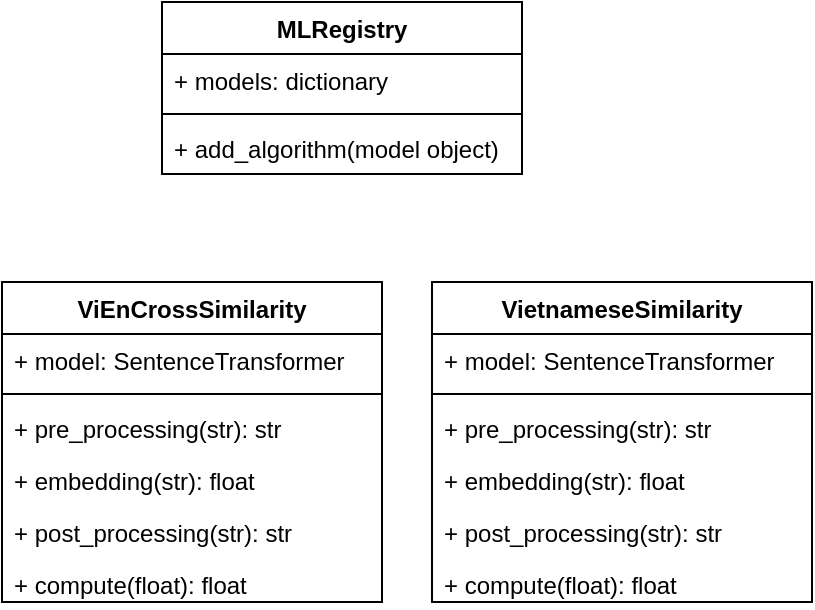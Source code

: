 <mxfile version="20.8.20" type="github">
  <diagram name="Page-1" id="K7bVe8HZ7-eHaJg0Wcfm">
    <mxGraphModel dx="818" dy="735" grid="1" gridSize="10" guides="1" tooltips="1" connect="1" arrows="1" fold="1" page="1" pageScale="1" pageWidth="850" pageHeight="1100" math="0" shadow="0">
      <root>
        <mxCell id="0" />
        <mxCell id="1" parent="0" />
        <mxCell id="PX6ia_kFpV6cAa3BkZ5D-1" value="MLRegistry" style="swimlane;fontStyle=1;align=center;verticalAlign=top;childLayout=stackLayout;horizontal=1;startSize=26;horizontalStack=0;resizeParent=1;resizeParentMax=0;resizeLast=0;collapsible=1;marginBottom=0;" vertex="1" parent="1">
          <mxGeometry x="100" y="270" width="180" height="86" as="geometry" />
        </mxCell>
        <mxCell id="PX6ia_kFpV6cAa3BkZ5D-2" value="+ models: dictionary" style="text;strokeColor=none;fillColor=none;align=left;verticalAlign=top;spacingLeft=4;spacingRight=4;overflow=hidden;rotatable=0;points=[[0,0.5],[1,0.5]];portConstraint=eastwest;" vertex="1" parent="PX6ia_kFpV6cAa3BkZ5D-1">
          <mxGeometry y="26" width="180" height="26" as="geometry" />
        </mxCell>
        <mxCell id="PX6ia_kFpV6cAa3BkZ5D-3" value="" style="line;strokeWidth=1;fillColor=none;align=left;verticalAlign=middle;spacingTop=-1;spacingLeft=3;spacingRight=3;rotatable=0;labelPosition=right;points=[];portConstraint=eastwest;strokeColor=inherit;" vertex="1" parent="PX6ia_kFpV6cAa3BkZ5D-1">
          <mxGeometry y="52" width="180" height="8" as="geometry" />
        </mxCell>
        <mxCell id="PX6ia_kFpV6cAa3BkZ5D-4" value="+ add_algorithm(model object)" style="text;strokeColor=none;fillColor=none;align=left;verticalAlign=top;spacingLeft=4;spacingRight=4;overflow=hidden;rotatable=0;points=[[0,0.5],[1,0.5]];portConstraint=eastwest;" vertex="1" parent="PX6ia_kFpV6cAa3BkZ5D-1">
          <mxGeometry y="60" width="180" height="26" as="geometry" />
        </mxCell>
        <mxCell id="PX6ia_kFpV6cAa3BkZ5D-6" value="ViEnCrossSimilarity" style="swimlane;fontStyle=1;align=center;verticalAlign=top;childLayout=stackLayout;horizontal=1;startSize=26;horizontalStack=0;resizeParent=1;resizeParentMax=0;resizeLast=0;collapsible=1;marginBottom=0;" vertex="1" parent="1">
          <mxGeometry x="20" y="410" width="190" height="160" as="geometry" />
        </mxCell>
        <mxCell id="PX6ia_kFpV6cAa3BkZ5D-7" value="+ model: SentenceTransformer" style="text;strokeColor=none;fillColor=none;align=left;verticalAlign=top;spacingLeft=4;spacingRight=4;overflow=hidden;rotatable=0;points=[[0,0.5],[1,0.5]];portConstraint=eastwest;" vertex="1" parent="PX6ia_kFpV6cAa3BkZ5D-6">
          <mxGeometry y="26" width="190" height="26" as="geometry" />
        </mxCell>
        <mxCell id="PX6ia_kFpV6cAa3BkZ5D-8" value="" style="line;strokeWidth=1;fillColor=none;align=left;verticalAlign=middle;spacingTop=-1;spacingLeft=3;spacingRight=3;rotatable=0;labelPosition=right;points=[];portConstraint=eastwest;strokeColor=inherit;" vertex="1" parent="PX6ia_kFpV6cAa3BkZ5D-6">
          <mxGeometry y="52" width="190" height="8" as="geometry" />
        </mxCell>
        <mxCell id="PX6ia_kFpV6cAa3BkZ5D-9" value="+ pre_processing(str): str" style="text;strokeColor=none;fillColor=none;align=left;verticalAlign=top;spacingLeft=4;spacingRight=4;overflow=hidden;rotatable=0;points=[[0,0.5],[1,0.5]];portConstraint=eastwest;" vertex="1" parent="PX6ia_kFpV6cAa3BkZ5D-6">
          <mxGeometry y="60" width="190" height="26" as="geometry" />
        </mxCell>
        <mxCell id="PX6ia_kFpV6cAa3BkZ5D-12" value="+ embedding(str): float&#xa;" style="text;strokeColor=none;fillColor=none;align=left;verticalAlign=top;spacingLeft=4;spacingRight=4;overflow=hidden;rotatable=0;points=[[0,0.5],[1,0.5]];portConstraint=eastwest;" vertex="1" parent="PX6ia_kFpV6cAa3BkZ5D-6">
          <mxGeometry y="86" width="190" height="26" as="geometry" />
        </mxCell>
        <mxCell id="PX6ia_kFpV6cAa3BkZ5D-13" value="+ post_processing(str): str" style="text;strokeColor=none;fillColor=none;align=left;verticalAlign=top;spacingLeft=4;spacingRight=4;overflow=hidden;rotatable=0;points=[[0,0.5],[1,0.5]];portConstraint=eastwest;" vertex="1" parent="PX6ia_kFpV6cAa3BkZ5D-6">
          <mxGeometry y="112" width="190" height="26" as="geometry" />
        </mxCell>
        <mxCell id="PX6ia_kFpV6cAa3BkZ5D-14" value="+ compute(float): float" style="text;strokeColor=none;fillColor=none;align=left;verticalAlign=top;spacingLeft=4;spacingRight=4;overflow=hidden;rotatable=0;points=[[0,0.5],[1,0.5]];portConstraint=eastwest;" vertex="1" parent="PX6ia_kFpV6cAa3BkZ5D-6">
          <mxGeometry y="138" width="190" height="22" as="geometry" />
        </mxCell>
        <mxCell id="PX6ia_kFpV6cAa3BkZ5D-15" value="VietnameseSimilarity" style="swimlane;fontStyle=1;align=center;verticalAlign=top;childLayout=stackLayout;horizontal=1;startSize=26;horizontalStack=0;resizeParent=1;resizeParentMax=0;resizeLast=0;collapsible=1;marginBottom=0;" vertex="1" parent="1">
          <mxGeometry x="235" y="410" width="190" height="160" as="geometry" />
        </mxCell>
        <mxCell id="PX6ia_kFpV6cAa3BkZ5D-16" value="+ model: SentenceTransformer" style="text;strokeColor=none;fillColor=none;align=left;verticalAlign=top;spacingLeft=4;spacingRight=4;overflow=hidden;rotatable=0;points=[[0,0.5],[1,0.5]];portConstraint=eastwest;" vertex="1" parent="PX6ia_kFpV6cAa3BkZ5D-15">
          <mxGeometry y="26" width="190" height="26" as="geometry" />
        </mxCell>
        <mxCell id="PX6ia_kFpV6cAa3BkZ5D-17" value="" style="line;strokeWidth=1;fillColor=none;align=left;verticalAlign=middle;spacingTop=-1;spacingLeft=3;spacingRight=3;rotatable=0;labelPosition=right;points=[];portConstraint=eastwest;strokeColor=inherit;" vertex="1" parent="PX6ia_kFpV6cAa3BkZ5D-15">
          <mxGeometry y="52" width="190" height="8" as="geometry" />
        </mxCell>
        <mxCell id="PX6ia_kFpV6cAa3BkZ5D-18" value="+ pre_processing(str): str" style="text;strokeColor=none;fillColor=none;align=left;verticalAlign=top;spacingLeft=4;spacingRight=4;overflow=hidden;rotatable=0;points=[[0,0.5],[1,0.5]];portConstraint=eastwest;" vertex="1" parent="PX6ia_kFpV6cAa3BkZ5D-15">
          <mxGeometry y="60" width="190" height="26" as="geometry" />
        </mxCell>
        <mxCell id="PX6ia_kFpV6cAa3BkZ5D-19" value="+ embedding(str): float&#xa;" style="text;strokeColor=none;fillColor=none;align=left;verticalAlign=top;spacingLeft=4;spacingRight=4;overflow=hidden;rotatable=0;points=[[0,0.5],[1,0.5]];portConstraint=eastwest;" vertex="1" parent="PX6ia_kFpV6cAa3BkZ5D-15">
          <mxGeometry y="86" width="190" height="26" as="geometry" />
        </mxCell>
        <mxCell id="PX6ia_kFpV6cAa3BkZ5D-20" value="+ post_processing(str): str" style="text;strokeColor=none;fillColor=none;align=left;verticalAlign=top;spacingLeft=4;spacingRight=4;overflow=hidden;rotatable=0;points=[[0,0.5],[1,0.5]];portConstraint=eastwest;" vertex="1" parent="PX6ia_kFpV6cAa3BkZ5D-15">
          <mxGeometry y="112" width="190" height="26" as="geometry" />
        </mxCell>
        <mxCell id="PX6ia_kFpV6cAa3BkZ5D-21" value="+ compute(float): float" style="text;strokeColor=none;fillColor=none;align=left;verticalAlign=top;spacingLeft=4;spacingRight=4;overflow=hidden;rotatable=0;points=[[0,0.5],[1,0.5]];portConstraint=eastwest;" vertex="1" parent="PX6ia_kFpV6cAa3BkZ5D-15">
          <mxGeometry y="138" width="190" height="22" as="geometry" />
        </mxCell>
      </root>
    </mxGraphModel>
  </diagram>
</mxfile>
